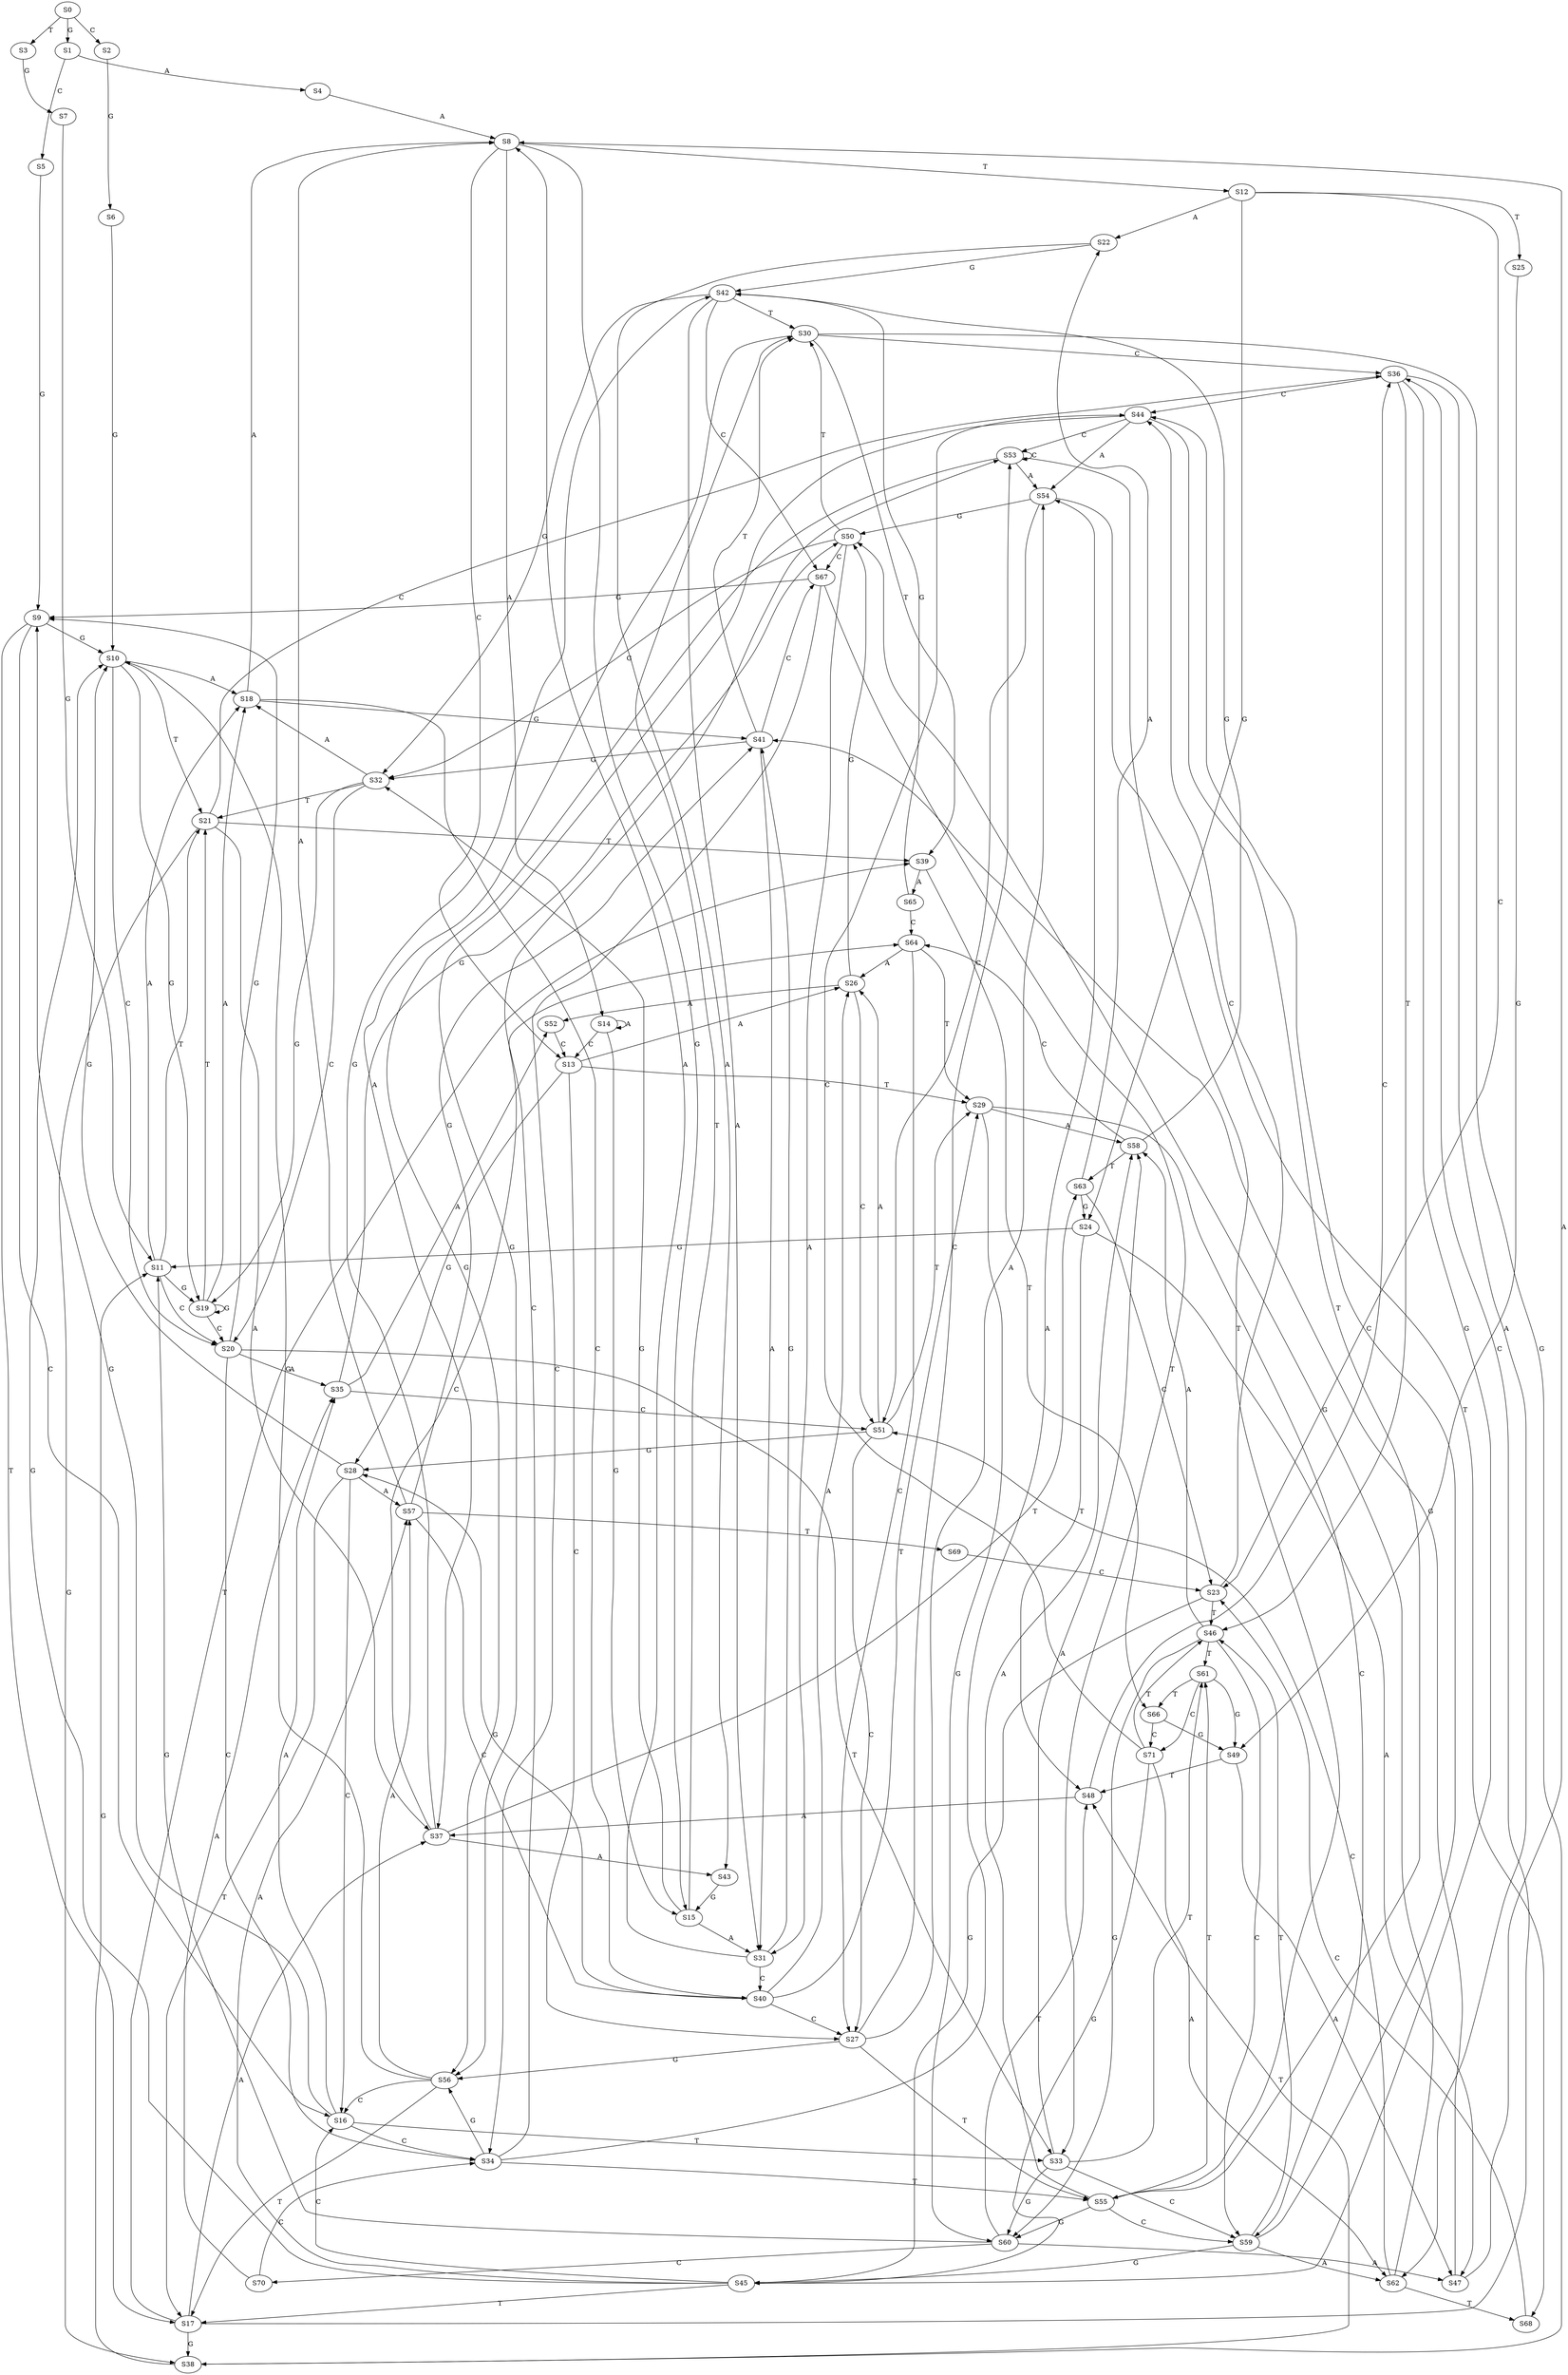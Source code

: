 strict digraph  {
	S0 -> S1 [ label = G ];
	S0 -> S2 [ label = C ];
	S0 -> S3 [ label = T ];
	S1 -> S4 [ label = A ];
	S1 -> S5 [ label = C ];
	S2 -> S6 [ label = G ];
	S3 -> S7 [ label = G ];
	S4 -> S8 [ label = A ];
	S5 -> S9 [ label = G ];
	S6 -> S10 [ label = G ];
	S7 -> S11 [ label = G ];
	S8 -> S12 [ label = T ];
	S8 -> S13 [ label = C ];
	S8 -> S14 [ label = A ];
	S8 -> S15 [ label = G ];
	S9 -> S10 [ label = G ];
	S9 -> S16 [ label = C ];
	S9 -> S17 [ label = T ];
	S10 -> S18 [ label = A ];
	S10 -> S19 [ label = G ];
	S10 -> S20 [ label = C ];
	S10 -> S21 [ label = T ];
	S11 -> S19 [ label = G ];
	S11 -> S20 [ label = C ];
	S11 -> S21 [ label = T ];
	S11 -> S18 [ label = A ];
	S12 -> S22 [ label = A ];
	S12 -> S23 [ label = C ];
	S12 -> S24 [ label = G ];
	S12 -> S25 [ label = T ];
	S13 -> S26 [ label = A ];
	S13 -> S27 [ label = C ];
	S13 -> S28 [ label = G ];
	S13 -> S29 [ label = T ];
	S14 -> S15 [ label = G ];
	S14 -> S13 [ label = C ];
	S14 -> S14 [ label = A ];
	S15 -> S30 [ label = T ];
	S15 -> S31 [ label = A ];
	S15 -> S32 [ label = G ];
	S16 -> S9 [ label = G ];
	S16 -> S33 [ label = T ];
	S16 -> S34 [ label = C ];
	S16 -> S35 [ label = A ];
	S17 -> S36 [ label = C ];
	S17 -> S37 [ label = A ];
	S17 -> S38 [ label = G ];
	S17 -> S39 [ label = T ];
	S18 -> S8 [ label = A ];
	S18 -> S40 [ label = C ];
	S18 -> S41 [ label = G ];
	S19 -> S21 [ label = T ];
	S19 -> S20 [ label = C ];
	S19 -> S19 [ label = G ];
	S19 -> S18 [ label = A ];
	S20 -> S33 [ label = T ];
	S20 -> S34 [ label = C ];
	S20 -> S9 [ label = G ];
	S20 -> S35 [ label = A ];
	S21 -> S37 [ label = A ];
	S21 -> S36 [ label = C ];
	S21 -> S38 [ label = G ];
	S21 -> S39 [ label = T ];
	S22 -> S42 [ label = G ];
	S22 -> S43 [ label = A ];
	S23 -> S44 [ label = C ];
	S23 -> S45 [ label = G ];
	S23 -> S46 [ label = T ];
	S24 -> S11 [ label = G ];
	S24 -> S47 [ label = A ];
	S24 -> S48 [ label = T ];
	S25 -> S49 [ label = G ];
	S26 -> S50 [ label = G ];
	S26 -> S51 [ label = C ];
	S26 -> S52 [ label = A ];
	S27 -> S53 [ label = C ];
	S27 -> S54 [ label = A ];
	S27 -> S55 [ label = T ];
	S27 -> S56 [ label = G ];
	S28 -> S10 [ label = G ];
	S28 -> S57 [ label = A ];
	S28 -> S16 [ label = C ];
	S28 -> S17 [ label = T ];
	S29 -> S58 [ label = A ];
	S29 -> S59 [ label = C ];
	S29 -> S60 [ label = G ];
	S30 -> S37 [ label = A ];
	S30 -> S36 [ label = C ];
	S30 -> S38 [ label = G ];
	S30 -> S39 [ label = T ];
	S31 -> S8 [ label = A ];
	S31 -> S40 [ label = C ];
	S31 -> S41 [ label = G ];
	S32 -> S18 [ label = A ];
	S32 -> S19 [ label = G ];
	S32 -> S21 [ label = T ];
	S32 -> S20 [ label = C ];
	S33 -> S58 [ label = A ];
	S33 -> S59 [ label = C ];
	S33 -> S61 [ label = T ];
	S33 -> S60 [ label = G ];
	S34 -> S56 [ label = G ];
	S34 -> S54 [ label = A ];
	S34 -> S55 [ label = T ];
	S34 -> S53 [ label = C ];
	S35 -> S50 [ label = G ];
	S35 -> S52 [ label = A ];
	S35 -> S51 [ label = C ];
	S36 -> S46 [ label = T ];
	S36 -> S45 [ label = G ];
	S36 -> S62 [ label = A ];
	S36 -> S44 [ label = C ];
	S37 -> S63 [ label = T ];
	S37 -> S42 [ label = G ];
	S37 -> S43 [ label = A ];
	S37 -> S64 [ label = C ];
	S38 -> S48 [ label = T ];
	S38 -> S11 [ label = G ];
	S39 -> S65 [ label = A ];
	S39 -> S66 [ label = T ];
	S40 -> S29 [ label = T ];
	S40 -> S28 [ label = G ];
	S40 -> S27 [ label = C ];
	S40 -> S26 [ label = A ];
	S41 -> S30 [ label = T ];
	S41 -> S31 [ label = A ];
	S41 -> S32 [ label = G ];
	S41 -> S67 [ label = C ];
	S42 -> S30 [ label = T ];
	S42 -> S31 [ label = A ];
	S42 -> S67 [ label = C ];
	S42 -> S32 [ label = G ];
	S43 -> S15 [ label = G ];
	S44 -> S53 [ label = C ];
	S44 -> S54 [ label = A ];
	S44 -> S55 [ label = T ];
	S44 -> S56 [ label = G ];
	S45 -> S10 [ label = G ];
	S45 -> S17 [ label = T ];
	S45 -> S16 [ label = C ];
	S45 -> S57 [ label = A ];
	S46 -> S60 [ label = G ];
	S46 -> S59 [ label = C ];
	S46 -> S58 [ label = A ];
	S46 -> S61 [ label = T ];
	S47 -> S41 [ label = G ];
	S47 -> S8 [ label = A ];
	S48 -> S36 [ label = C ];
	S48 -> S37 [ label = A ];
	S49 -> S48 [ label = T ];
	S49 -> S47 [ label = A ];
	S50 -> S32 [ label = G ];
	S50 -> S30 [ label = T ];
	S50 -> S31 [ label = A ];
	S50 -> S67 [ label = C ];
	S51 -> S29 [ label = T ];
	S51 -> S27 [ label = C ];
	S51 -> S26 [ label = A ];
	S51 -> S28 [ label = G ];
	S52 -> S13 [ label = C ];
	S53 -> S56 [ label = G ];
	S53 -> S53 [ label = C ];
	S53 -> S54 [ label = A ];
	S53 -> S55 [ label = T ];
	S54 -> S50 [ label = G ];
	S54 -> S68 [ label = T ];
	S54 -> S51 [ label = C ];
	S55 -> S60 [ label = G ];
	S55 -> S58 [ label = A ];
	S55 -> S59 [ label = C ];
	S55 -> S61 [ label = T ];
	S56 -> S57 [ label = A ];
	S56 -> S10 [ label = G ];
	S56 -> S17 [ label = T ];
	S56 -> S16 [ label = C ];
	S57 -> S8 [ label = A ];
	S57 -> S40 [ label = C ];
	S57 -> S41 [ label = G ];
	S57 -> S69 [ label = T ];
	S58 -> S42 [ label = G ];
	S58 -> S63 [ label = T ];
	S58 -> S64 [ label = C ];
	S59 -> S46 [ label = T ];
	S59 -> S45 [ label = G ];
	S59 -> S44 [ label = C ];
	S59 -> S62 [ label = A ];
	S60 -> S47 [ label = A ];
	S60 -> S70 [ label = C ];
	S60 -> S11 [ label = G ];
	S60 -> S48 [ label = T ];
	S61 -> S71 [ label = C ];
	S61 -> S49 [ label = G ];
	S61 -> S66 [ label = T ];
	S62 -> S68 [ label = T ];
	S62 -> S51 [ label = C ];
	S62 -> S50 [ label = G ];
	S63 -> S23 [ label = C ];
	S63 -> S22 [ label = A ];
	S63 -> S24 [ label = G ];
	S64 -> S27 [ label = C ];
	S64 -> S29 [ label = T ];
	S64 -> S26 [ label = A ];
	S65 -> S64 [ label = C ];
	S65 -> S42 [ label = G ];
	S66 -> S49 [ label = G ];
	S66 -> S71 [ label = C ];
	S67 -> S34 [ label = C ];
	S67 -> S33 [ label = T ];
	S67 -> S9 [ label = G ];
	S68 -> S23 [ label = C ];
	S69 -> S23 [ label = C ];
	S70 -> S34 [ label = C ];
	S70 -> S35 [ label = A ];
	S71 -> S62 [ label = A ];
	S71 -> S46 [ label = T ];
	S71 -> S44 [ label = C ];
	S71 -> S45 [ label = G ];
}
